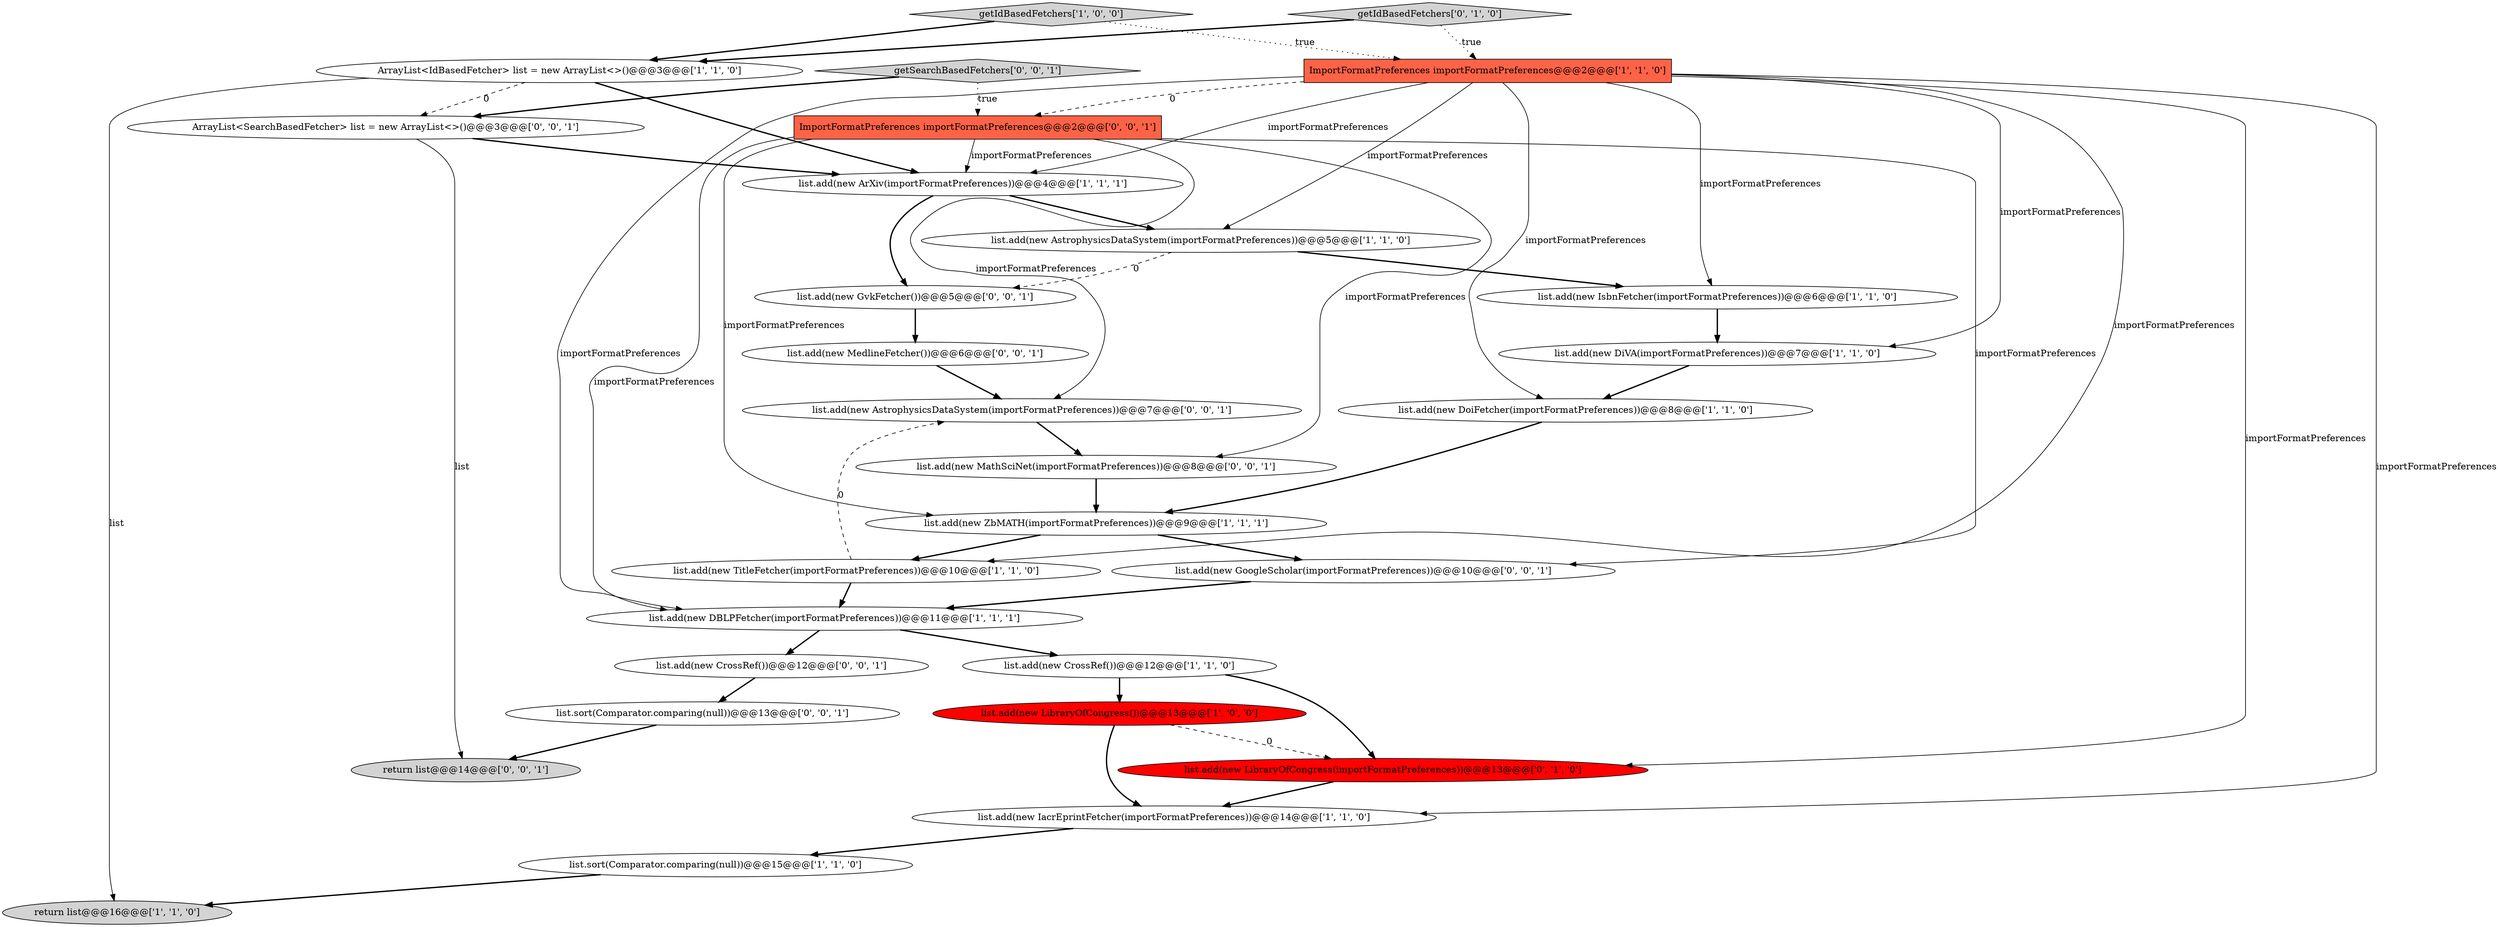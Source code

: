 digraph {
5 [style = filled, label = "list.add(new LibraryOfCongress())@@@13@@@['1', '0', '0']", fillcolor = red, shape = ellipse image = "AAA1AAABBB1BBB"];
28 [style = filled, label = "list.add(new GoogleScholar(importFormatPreferences))@@@10@@@['0', '0', '1']", fillcolor = white, shape = ellipse image = "AAA0AAABBB3BBB"];
11 [style = filled, label = "ArrayList<IdBasedFetcher> list = new ArrayList<>()@@@3@@@['1', '1', '0']", fillcolor = white, shape = ellipse image = "AAA0AAABBB1BBB"];
4 [style = filled, label = "list.add(new DiVA(importFormatPreferences))@@@7@@@['1', '1', '0']", fillcolor = white, shape = ellipse image = "AAA0AAABBB1BBB"];
16 [style = filled, label = "list.add(new LibraryOfCongress(importFormatPreferences))@@@13@@@['0', '1', '0']", fillcolor = red, shape = ellipse image = "AAA1AAABBB2BBB"];
3 [style = filled, label = "list.add(new IacrEprintFetcher(importFormatPreferences))@@@14@@@['1', '1', '0']", fillcolor = white, shape = ellipse image = "AAA0AAABBB1BBB"];
12 [style = filled, label = "getIdBasedFetchers['1', '0', '0']", fillcolor = lightgray, shape = diamond image = "AAA0AAABBB1BBB"];
25 [style = filled, label = "list.add(new MedlineFetcher())@@@6@@@['0', '0', '1']", fillcolor = white, shape = ellipse image = "AAA0AAABBB3BBB"];
15 [style = filled, label = "ImportFormatPreferences importFormatPreferences@@@2@@@['1', '1', '0']", fillcolor = tomato, shape = box image = "AAA0AAABBB1BBB"];
19 [style = filled, label = "getSearchBasedFetchers['0', '0', '1']", fillcolor = lightgray, shape = diamond image = "AAA0AAABBB3BBB"];
22 [style = filled, label = "list.add(new GvkFetcher())@@@5@@@['0', '0', '1']", fillcolor = white, shape = ellipse image = "AAA0AAABBB3BBB"];
23 [style = filled, label = "ArrayList<SearchBasedFetcher> list = new ArrayList<>()@@@3@@@['0', '0', '1']", fillcolor = white, shape = ellipse image = "AAA0AAABBB3BBB"];
2 [style = filled, label = "list.add(new CrossRef())@@@12@@@['1', '1', '0']", fillcolor = white, shape = ellipse image = "AAA0AAABBB1BBB"];
6 [style = filled, label = "return list@@@16@@@['1', '1', '0']", fillcolor = lightgray, shape = ellipse image = "AAA0AAABBB1BBB"];
13 [style = filled, label = "list.add(new AstrophysicsDataSystem(importFormatPreferences))@@@5@@@['1', '1', '0']", fillcolor = white, shape = ellipse image = "AAA0AAABBB1BBB"];
7 [style = filled, label = "list.add(new IsbnFetcher(importFormatPreferences))@@@6@@@['1', '1', '0']", fillcolor = white, shape = ellipse image = "AAA0AAABBB1BBB"];
0 [style = filled, label = "list.sort(Comparator.comparing(null))@@@15@@@['1', '1', '0']", fillcolor = white, shape = ellipse image = "AAA0AAABBB1BBB"];
1 [style = filled, label = "list.add(new DoiFetcher(importFormatPreferences))@@@8@@@['1', '1', '0']", fillcolor = white, shape = ellipse image = "AAA0AAABBB1BBB"];
8 [style = filled, label = "list.add(new DBLPFetcher(importFormatPreferences))@@@11@@@['1', '1', '1']", fillcolor = white, shape = ellipse image = "AAA0AAABBB1BBB"];
24 [style = filled, label = "list.add(new MathSciNet(importFormatPreferences))@@@8@@@['0', '0', '1']", fillcolor = white, shape = ellipse image = "AAA0AAABBB3BBB"];
27 [style = filled, label = "return list@@@14@@@['0', '0', '1']", fillcolor = lightgray, shape = ellipse image = "AAA0AAABBB3BBB"];
20 [style = filled, label = "list.add(new CrossRef())@@@12@@@['0', '0', '1']", fillcolor = white, shape = ellipse image = "AAA0AAABBB3BBB"];
9 [style = filled, label = "list.add(new TitleFetcher(importFormatPreferences))@@@10@@@['1', '1', '0']", fillcolor = white, shape = ellipse image = "AAA0AAABBB1BBB"];
14 [style = filled, label = "list.add(new ArXiv(importFormatPreferences))@@@4@@@['1', '1', '1']", fillcolor = white, shape = ellipse image = "AAA0AAABBB1BBB"];
21 [style = filled, label = "ImportFormatPreferences importFormatPreferences@@@2@@@['0', '0', '1']", fillcolor = tomato, shape = box image = "AAA0AAABBB3BBB"];
10 [style = filled, label = "list.add(new ZbMATH(importFormatPreferences))@@@9@@@['1', '1', '1']", fillcolor = white, shape = ellipse image = "AAA0AAABBB1BBB"];
17 [style = filled, label = "getIdBasedFetchers['0', '1', '0']", fillcolor = lightgray, shape = diamond image = "AAA0AAABBB2BBB"];
18 [style = filled, label = "list.sort(Comparator.comparing(null))@@@13@@@['0', '0', '1']", fillcolor = white, shape = ellipse image = "AAA0AAABBB3BBB"];
26 [style = filled, label = "list.add(new AstrophysicsDataSystem(importFormatPreferences))@@@7@@@['0', '0', '1']", fillcolor = white, shape = ellipse image = "AAA0AAABBB3BBB"];
24->10 [style = bold, label=""];
5->3 [style = bold, label=""];
16->3 [style = bold, label=""];
22->25 [style = bold, label=""];
10->28 [style = bold, label=""];
11->14 [style = bold, label=""];
0->6 [style = bold, label=""];
12->11 [style = bold, label=""];
14->22 [style = bold, label=""];
12->15 [style = dotted, label="true"];
15->9 [style = solid, label="importFormatPreferences"];
15->21 [style = dashed, label="0"];
11->23 [style = dashed, label="0"];
19->21 [style = dotted, label="true"];
7->4 [style = bold, label=""];
9->8 [style = bold, label=""];
15->4 [style = solid, label="importFormatPreferences"];
26->24 [style = bold, label=""];
15->13 [style = solid, label="importFormatPreferences"];
3->0 [style = bold, label=""];
23->27 [style = solid, label="list"];
21->26 [style = solid, label="importFormatPreferences"];
23->14 [style = bold, label=""];
5->16 [style = dashed, label="0"];
20->18 [style = bold, label=""];
15->3 [style = solid, label="importFormatPreferences"];
17->15 [style = dotted, label="true"];
8->20 [style = bold, label=""];
8->2 [style = bold, label=""];
18->27 [style = bold, label=""];
11->6 [style = solid, label="list"];
21->8 [style = solid, label="importFormatPreferences"];
13->7 [style = bold, label=""];
21->10 [style = solid, label="importFormatPreferences"];
15->1 [style = solid, label="importFormatPreferences"];
28->8 [style = bold, label=""];
19->23 [style = bold, label=""];
25->26 [style = bold, label=""];
15->16 [style = solid, label="importFormatPreferences"];
9->26 [style = dashed, label="0"];
15->7 [style = solid, label="importFormatPreferences"];
4->1 [style = bold, label=""];
10->9 [style = bold, label=""];
21->28 [style = solid, label="importFormatPreferences"];
14->13 [style = bold, label=""];
21->24 [style = solid, label="importFormatPreferences"];
15->8 [style = solid, label="importFormatPreferences"];
15->14 [style = solid, label="importFormatPreferences"];
1->10 [style = bold, label=""];
13->22 [style = dashed, label="0"];
2->5 [style = bold, label=""];
21->14 [style = solid, label="importFormatPreferences"];
17->11 [style = bold, label=""];
2->16 [style = bold, label=""];
}
